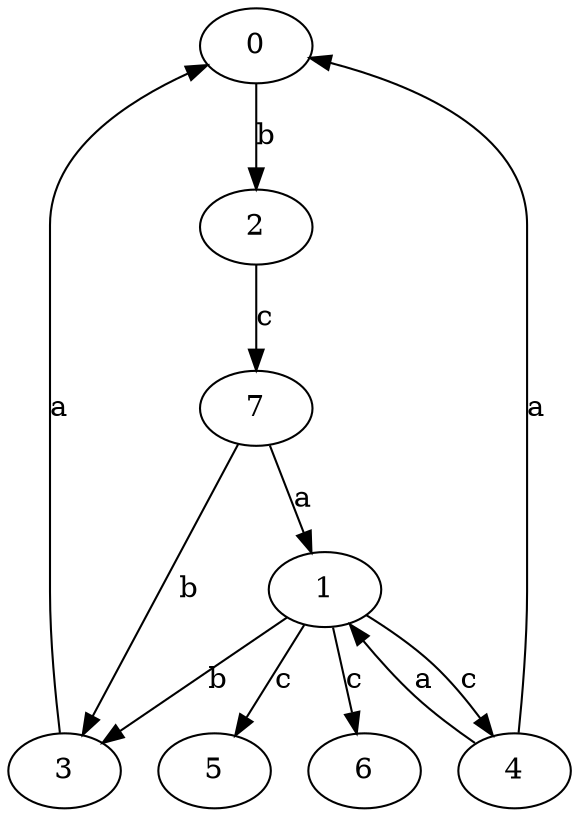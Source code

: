 strict digraph  {
0;
1;
2;
3;
4;
5;
6;
7;
0 -> 2  [label=b];
1 -> 3  [label=b];
1 -> 4  [label=c];
1 -> 5  [label=c];
1 -> 6  [label=c];
2 -> 7  [label=c];
3 -> 0  [label=a];
4 -> 0  [label=a];
4 -> 1  [label=a];
7 -> 1  [label=a];
7 -> 3  [label=b];
}
